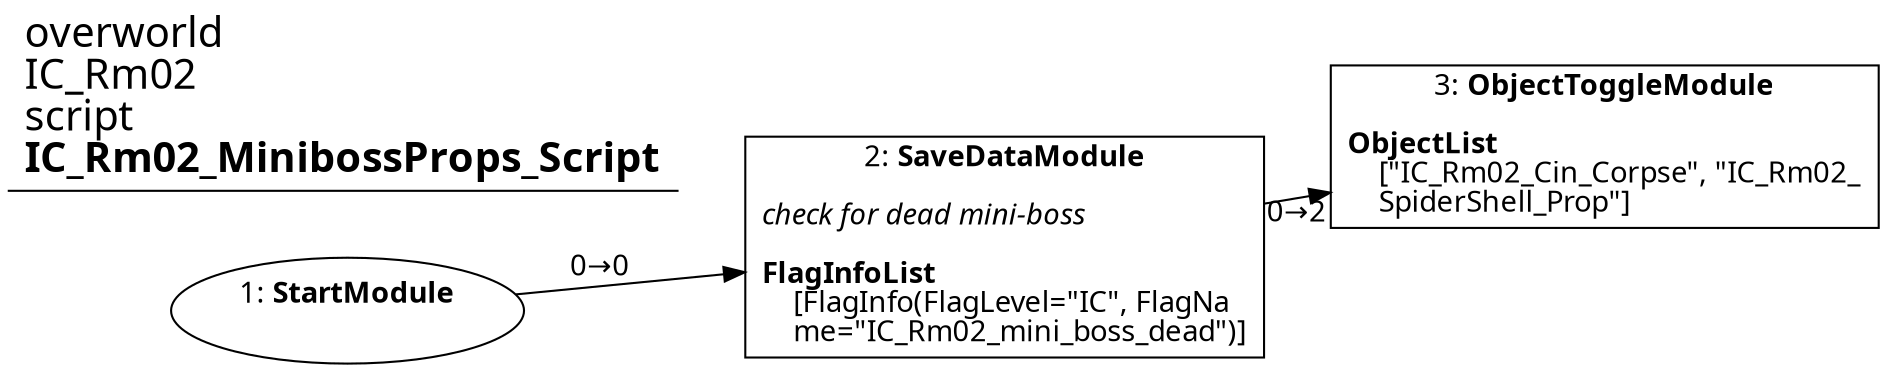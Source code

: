 digraph {
    layout = fdp;
    overlap = prism;
    sep = "+16";
    splines = spline;

    node [ shape = box ];

    graph [ fontname = "Segoe UI" ];
    node [ fontname = "Segoe UI" ];
    edge [ fontname = "Segoe UI" ];

    1 [ label = <1: <b>StartModule</b><br/><br/>> ];
    1 [ shape = oval ]
    1 [ pos = "0.11400001,-0.27800003!" ];
    1 -> 2 [ label = "0→0" ];

    2 [ label = <2: <b>SaveDataModule</b><br/><br/><i>check for dead mini-boss<br align="left"/></i><br align="left"/><b>FlagInfoList</b><br align="left"/>    [FlagInfo(FlagLevel=&quot;IC&quot;, FlagNa<br align="left"/>    me=&quot;IC_Rm02_mini_boss_dead&quot;)]<br align="left"/>> ];
    2 [ pos = "0.33800003,-0.27800003!" ];
    2 -> 3 [ label = "0→2" ];

    3 [ label = <3: <b>ObjectToggleModule</b><br/><br/><b>ObjectList</b><br align="left"/>    [&quot;IC_Rm02_Cin_Corpse&quot;, &quot;IC_Rm02_<br align="left"/>    SpiderShell_Prop&quot;]<br align="left"/>> ];
    3 [ pos = "0.59900004,-0.23200001!" ];

    title [ pos = "0.113000005,-0.231!" ];
    title [ shape = underline ];
    title [ label = <<font point-size="20">overworld<br align="left"/>IC_Rm02<br align="left"/>script<br align="left"/><b>IC_Rm02_MinibossProps_Script</b><br align="left"/></font>> ];
}
